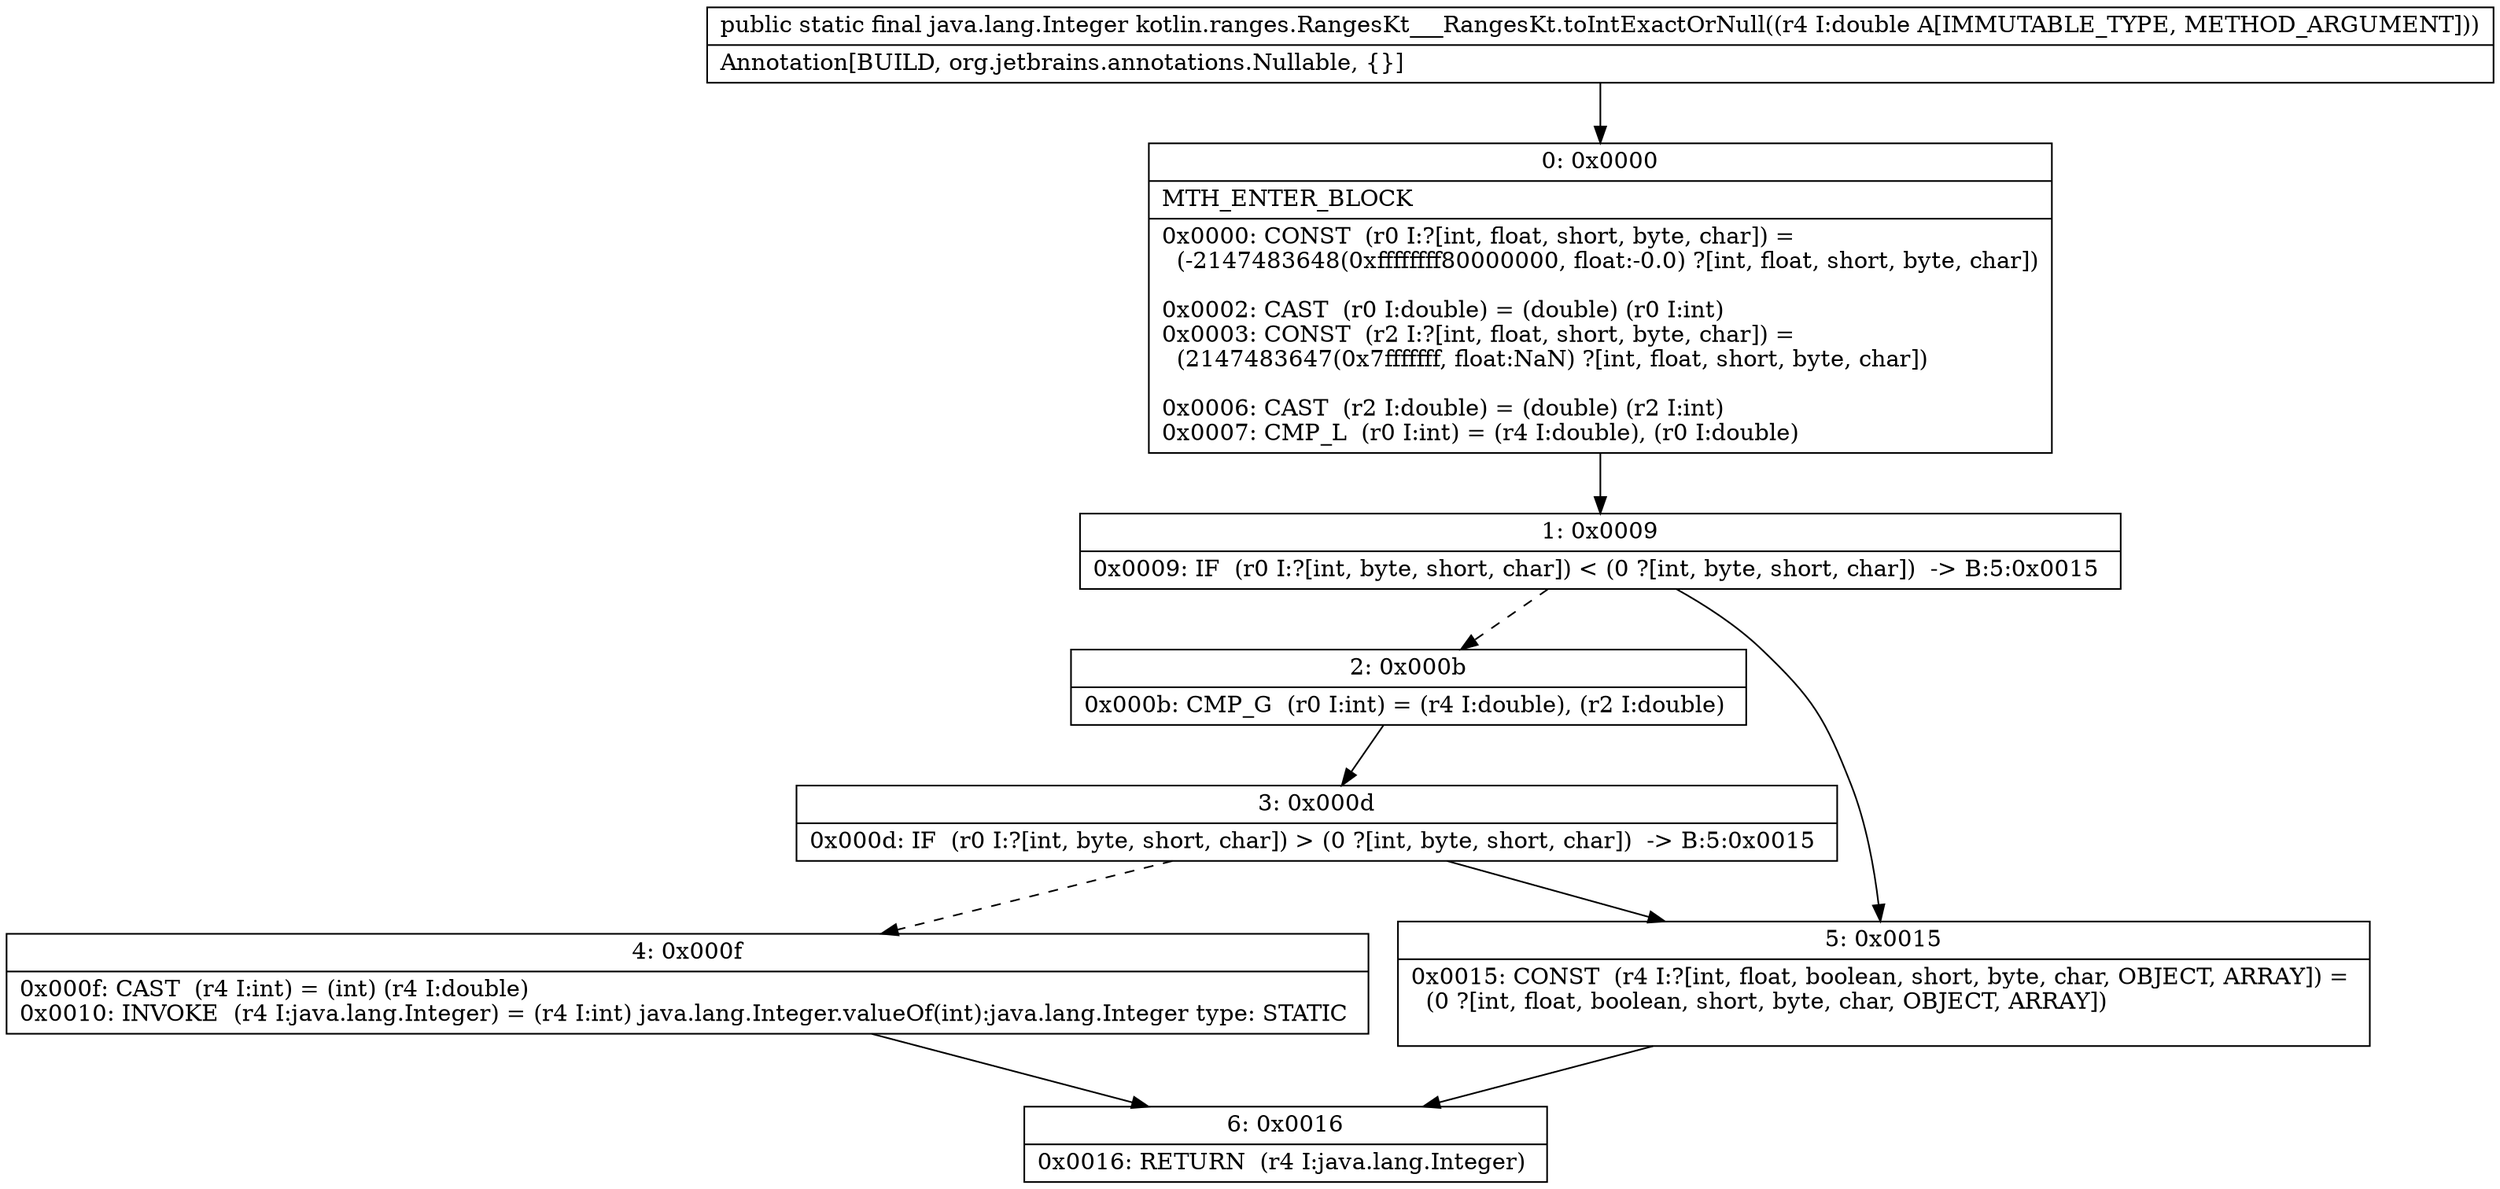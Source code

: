 digraph "CFG forkotlin.ranges.RangesKt___RangesKt.toIntExactOrNull(D)Ljava\/lang\/Integer;" {
Node_0 [shape=record,label="{0\:\ 0x0000|MTH_ENTER_BLOCK\l|0x0000: CONST  (r0 I:?[int, float, short, byte, char]) = \l  (\-2147483648(0xffffffff80000000, float:\-0.0) ?[int, float, short, byte, char])\l \l0x0002: CAST  (r0 I:double) = (double) (r0 I:int) \l0x0003: CONST  (r2 I:?[int, float, short, byte, char]) = \l  (2147483647(0x7fffffff, float:NaN) ?[int, float, short, byte, char])\l \l0x0006: CAST  (r2 I:double) = (double) (r2 I:int) \l0x0007: CMP_L  (r0 I:int) = (r4 I:double), (r0 I:double) \l}"];
Node_1 [shape=record,label="{1\:\ 0x0009|0x0009: IF  (r0 I:?[int, byte, short, char]) \< (0 ?[int, byte, short, char])  \-\> B:5:0x0015 \l}"];
Node_2 [shape=record,label="{2\:\ 0x000b|0x000b: CMP_G  (r0 I:int) = (r4 I:double), (r2 I:double) \l}"];
Node_3 [shape=record,label="{3\:\ 0x000d|0x000d: IF  (r0 I:?[int, byte, short, char]) \> (0 ?[int, byte, short, char])  \-\> B:5:0x0015 \l}"];
Node_4 [shape=record,label="{4\:\ 0x000f|0x000f: CAST  (r4 I:int) = (int) (r4 I:double) \l0x0010: INVOKE  (r4 I:java.lang.Integer) = (r4 I:int) java.lang.Integer.valueOf(int):java.lang.Integer type: STATIC \l}"];
Node_5 [shape=record,label="{5\:\ 0x0015|0x0015: CONST  (r4 I:?[int, float, boolean, short, byte, char, OBJECT, ARRAY]) = \l  (0 ?[int, float, boolean, short, byte, char, OBJECT, ARRAY])\l \l}"];
Node_6 [shape=record,label="{6\:\ 0x0016|0x0016: RETURN  (r4 I:java.lang.Integer) \l}"];
MethodNode[shape=record,label="{public static final java.lang.Integer kotlin.ranges.RangesKt___RangesKt.toIntExactOrNull((r4 I:double A[IMMUTABLE_TYPE, METHOD_ARGUMENT]))  | Annotation[BUILD, org.jetbrains.annotations.Nullable, \{\}]\l}"];
MethodNode -> Node_0;
Node_0 -> Node_1;
Node_1 -> Node_2[style=dashed];
Node_1 -> Node_5;
Node_2 -> Node_3;
Node_3 -> Node_4[style=dashed];
Node_3 -> Node_5;
Node_4 -> Node_6;
Node_5 -> Node_6;
}

